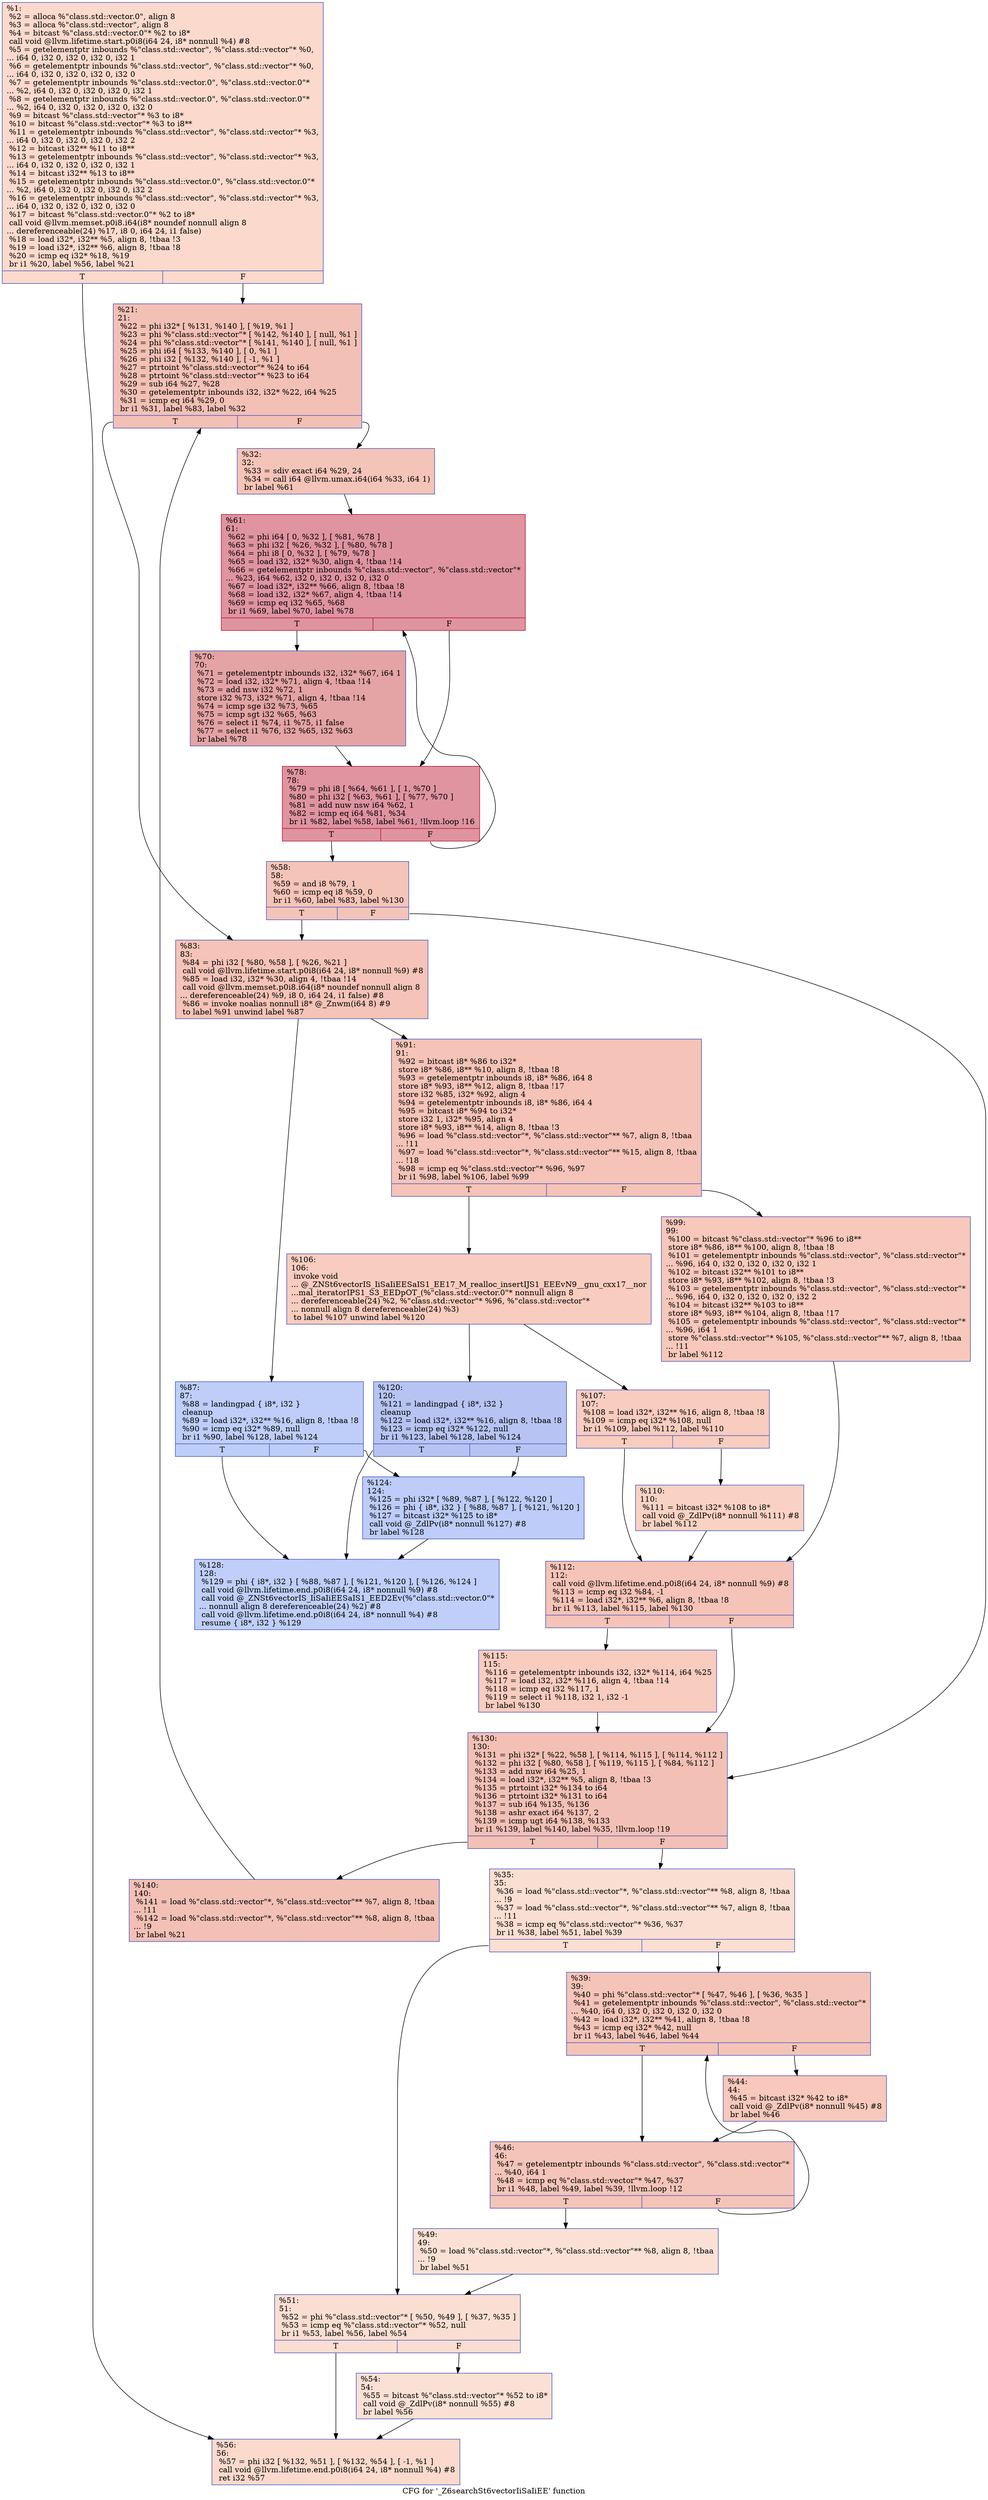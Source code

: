 digraph "CFG for '_Z6searchSt6vectorIiSaIiEE' function" {
	label="CFG for '_Z6searchSt6vectorIiSaIiEE' function";

	Node0x55dd1ea0c770 [shape=record,color="#3d50c3ff", style=filled, fillcolor="#f7ac8e70",label="{%1:\l  %2 = alloca %\"class.std::vector.0\", align 8\l  %3 = alloca %\"class.std::vector\", align 8\l  %4 = bitcast %\"class.std::vector.0\"* %2 to i8*\l  call void @llvm.lifetime.start.p0i8(i64 24, i8* nonnull %4) #8\l  %5 = getelementptr inbounds %\"class.std::vector\", %\"class.std::vector\"* %0,\l... i64 0, i32 0, i32 0, i32 0, i32 1\l  %6 = getelementptr inbounds %\"class.std::vector\", %\"class.std::vector\"* %0,\l... i64 0, i32 0, i32 0, i32 0, i32 0\l  %7 = getelementptr inbounds %\"class.std::vector.0\", %\"class.std::vector.0\"*\l... %2, i64 0, i32 0, i32 0, i32 0, i32 1\l  %8 = getelementptr inbounds %\"class.std::vector.0\", %\"class.std::vector.0\"*\l... %2, i64 0, i32 0, i32 0, i32 0, i32 0\l  %9 = bitcast %\"class.std::vector\"* %3 to i8*\l  %10 = bitcast %\"class.std::vector\"* %3 to i8**\l  %11 = getelementptr inbounds %\"class.std::vector\", %\"class.std::vector\"* %3,\l... i64 0, i32 0, i32 0, i32 0, i32 2\l  %12 = bitcast i32** %11 to i8**\l  %13 = getelementptr inbounds %\"class.std::vector\", %\"class.std::vector\"* %3,\l... i64 0, i32 0, i32 0, i32 0, i32 1\l  %14 = bitcast i32** %13 to i8**\l  %15 = getelementptr inbounds %\"class.std::vector.0\", %\"class.std::vector.0\"*\l... %2, i64 0, i32 0, i32 0, i32 0, i32 2\l  %16 = getelementptr inbounds %\"class.std::vector\", %\"class.std::vector\"* %3,\l... i64 0, i32 0, i32 0, i32 0, i32 0\l  %17 = bitcast %\"class.std::vector.0\"* %2 to i8*\l  call void @llvm.memset.p0i8.i64(i8* noundef nonnull align 8\l... dereferenceable(24) %17, i8 0, i64 24, i1 false)\l  %18 = load i32*, i32** %5, align 8, !tbaa !3\l  %19 = load i32*, i32** %6, align 8, !tbaa !8\l  %20 = icmp eq i32* %18, %19\l  br i1 %20, label %56, label %21\l|{<s0>T|<s1>F}}"];
	Node0x55dd1ea0c770:s0 -> Node0x55dd1ea0ee60;
	Node0x55dd1ea0c770:s1 -> Node0x55dd1ea0eef0;
	Node0x55dd1ea0eef0 [shape=record,color="#3d50c3ff", style=filled, fillcolor="#e5705870",label="{%21:\l21:                                               \l  %22 = phi i32* [ %131, %140 ], [ %19, %1 ]\l  %23 = phi %\"class.std::vector\"* [ %142, %140 ], [ null, %1 ]\l  %24 = phi %\"class.std::vector\"* [ %141, %140 ], [ null, %1 ]\l  %25 = phi i64 [ %133, %140 ], [ 0, %1 ]\l  %26 = phi i32 [ %132, %140 ], [ -1, %1 ]\l  %27 = ptrtoint %\"class.std::vector\"* %24 to i64\l  %28 = ptrtoint %\"class.std::vector\"* %23 to i64\l  %29 = sub i64 %27, %28\l  %30 = getelementptr inbounds i32, i32* %22, i64 %25\l  %31 = icmp eq i64 %29, 0\l  br i1 %31, label %83, label %32\l|{<s0>T|<s1>F}}"];
	Node0x55dd1ea0eef0:s0 -> Node0x55dd1ea0f8e0;
	Node0x55dd1ea0eef0:s1 -> Node0x55dd1ea0f970;
	Node0x55dd1ea0f970 [shape=record,color="#3d50c3ff", style=filled, fillcolor="#e97a5f70",label="{%32:\l32:                                               \l  %33 = sdiv exact i64 %29, 24\l  %34 = call i64 @llvm.umax.i64(i64 %33, i64 1)\l  br label %61\l}"];
	Node0x55dd1ea0f970 -> Node0x55dd1ea0fff0;
	Node0x55dd1ea100b0 [shape=record,color="#3d50c3ff", style=filled, fillcolor="#f7b59970",label="{%35:\l35:                                               \l  %36 = load %\"class.std::vector\"*, %\"class.std::vector\"** %8, align 8, !tbaa\l... !9\l  %37 = load %\"class.std::vector\"*, %\"class.std::vector\"** %7, align 8, !tbaa\l... !11\l  %38 = icmp eq %\"class.std::vector\"* %36, %37\l  br i1 %38, label %51, label %39\l|{<s0>T|<s1>F}}"];
	Node0x55dd1ea100b0:s0 -> Node0x55dd1ea10470;
	Node0x55dd1ea100b0:s1 -> Node0x55dd1ea10500;
	Node0x55dd1ea10500 [shape=record,color="#3d50c3ff", style=filled, fillcolor="#e97a5f70",label="{%39:\l39:                                               \l  %40 = phi %\"class.std::vector\"* [ %47, %46 ], [ %36, %35 ]\l  %41 = getelementptr inbounds %\"class.std::vector\", %\"class.std::vector\"*\l... %40, i64 0, i32 0, i32 0, i32 0, i32 0\l  %42 = load i32*, i32** %41, align 8, !tbaa !8\l  %43 = icmp eq i32* %42, null\l  br i1 %43, label %46, label %44\l|{<s0>T|<s1>F}}"];
	Node0x55dd1ea10500:s0 -> Node0x55dd1ea10670;
	Node0x55dd1ea10500:s1 -> Node0x55dd1ea11000;
	Node0x55dd1ea11000 [shape=record,color="#3d50c3ff", style=filled, fillcolor="#ed836670",label="{%44:\l44:                                               \l  %45 = bitcast i32* %42 to i8*\l  call void @_ZdlPv(i8* nonnull %45) #8\l  br label %46\l}"];
	Node0x55dd1ea11000 -> Node0x55dd1ea10670;
	Node0x55dd1ea10670 [shape=record,color="#3d50c3ff", style=filled, fillcolor="#e97a5f70",label="{%46:\l46:                                               \l  %47 = getelementptr inbounds %\"class.std::vector\", %\"class.std::vector\"*\l... %40, i64 1\l  %48 = icmp eq %\"class.std::vector\"* %47, %37\l  br i1 %48, label %49, label %39, !llvm.loop !12\l|{<s0>T|<s1>F}}"];
	Node0x55dd1ea10670:s0 -> Node0x55dd1ea115a0;
	Node0x55dd1ea10670:s1 -> Node0x55dd1ea10500;
	Node0x55dd1ea115a0 [shape=record,color="#3d50c3ff", style=filled, fillcolor="#f7bca170",label="{%49:\l49:                                               \l  %50 = load %\"class.std::vector\"*, %\"class.std::vector\"** %8, align 8, !tbaa\l... !9\l  br label %51\l}"];
	Node0x55dd1ea115a0 -> Node0x55dd1ea10470;
	Node0x55dd1ea10470 [shape=record,color="#3d50c3ff", style=filled, fillcolor="#f7b59970",label="{%51:\l51:                                               \l  %52 = phi %\"class.std::vector\"* [ %50, %49 ], [ %37, %35 ]\l  %53 = icmp eq %\"class.std::vector\"* %52, null\l  br i1 %53, label %56, label %54\l|{<s0>T|<s1>F}}"];
	Node0x55dd1ea10470:s0 -> Node0x55dd1ea0ee60;
	Node0x55dd1ea10470:s1 -> Node0x55dd1ea11f50;
	Node0x55dd1ea11f50 [shape=record,color="#3d50c3ff", style=filled, fillcolor="#f7bca170",label="{%54:\l54:                                               \l  %55 = bitcast %\"class.std::vector\"* %52 to i8*\l  call void @_ZdlPv(i8* nonnull %55) #8\l  br label %56\l}"];
	Node0x55dd1ea11f50 -> Node0x55dd1ea0ee60;
	Node0x55dd1ea0ee60 [shape=record,color="#3d50c3ff", style=filled, fillcolor="#f7ac8e70",label="{%56:\l56:                                               \l  %57 = phi i32 [ %132, %51 ], [ %132, %54 ], [ -1, %1 ]\l  call void @llvm.lifetime.end.p0i8(i64 24, i8* nonnull %4) #8\l  ret i32 %57\l}"];
	Node0x55dd1ea12610 [shape=record,color="#3d50c3ff", style=filled, fillcolor="#e97a5f70",label="{%58:\l58:                                               \l  %59 = and i8 %79, 1\l  %60 = icmp eq i8 %59, 0\l  br i1 %60, label %83, label %130\l|{<s0>T|<s1>F}}"];
	Node0x55dd1ea12610:s0 -> Node0x55dd1ea0f8e0;
	Node0x55dd1ea12610:s1 -> Node0x55dd1ea127b0;
	Node0x55dd1ea0fff0 [shape=record,color="#b70d28ff", style=filled, fillcolor="#b70d2870",label="{%61:\l61:                                               \l  %62 = phi i64 [ 0, %32 ], [ %81, %78 ]\l  %63 = phi i32 [ %26, %32 ], [ %80, %78 ]\l  %64 = phi i8 [ 0, %32 ], [ %79, %78 ]\l  %65 = load i32, i32* %30, align 4, !tbaa !14\l  %66 = getelementptr inbounds %\"class.std::vector\", %\"class.std::vector\"*\l... %23, i64 %62, i32 0, i32 0, i32 0, i32 0\l  %67 = load i32*, i32** %66, align 8, !tbaa !8\l  %68 = load i32, i32* %67, align 4, !tbaa !14\l  %69 = icmp eq i32 %65, %68\l  br i1 %69, label %70, label %78\l|{<s0>T|<s1>F}}"];
	Node0x55dd1ea0fff0:s0 -> Node0x55dd1ea139d0;
	Node0x55dd1ea0fff0:s1 -> Node0x55dd1ea128e0;
	Node0x55dd1ea139d0 [shape=record,color="#3d50c3ff", style=filled, fillcolor="#c32e3170",label="{%70:\l70:                                               \l  %71 = getelementptr inbounds i32, i32* %67, i64 1\l  %72 = load i32, i32* %71, align 4, !tbaa !14\l  %73 = add nsw i32 %72, 1\l  store i32 %73, i32* %71, align 4, !tbaa !14\l  %74 = icmp sge i32 %73, %65\l  %75 = icmp sgt i32 %65, %63\l  %76 = select i1 %74, i1 %75, i1 false\l  %77 = select i1 %76, i32 %65, i32 %63\l  br label %78\l}"];
	Node0x55dd1ea139d0 -> Node0x55dd1ea128e0;
	Node0x55dd1ea128e0 [shape=record,color="#b70d28ff", style=filled, fillcolor="#b70d2870",label="{%78:\l78:                                               \l  %79 = phi i8 [ %64, %61 ], [ 1, %70 ]\l  %80 = phi i32 [ %63, %61 ], [ %77, %70 ]\l  %81 = add nuw nsw i64 %62, 1\l  %82 = icmp eq i64 %81, %34\l  br i1 %82, label %58, label %61, !llvm.loop !16\l|{<s0>T|<s1>F}}"];
	Node0x55dd1ea128e0:s0 -> Node0x55dd1ea12610;
	Node0x55dd1ea128e0:s1 -> Node0x55dd1ea0fff0;
	Node0x55dd1ea0f8e0 [shape=record,color="#3d50c3ff", style=filled, fillcolor="#e8765c70",label="{%83:\l83:                                               \l  %84 = phi i32 [ %80, %58 ], [ %26, %21 ]\l  call void @llvm.lifetime.start.p0i8(i64 24, i8* nonnull %9) #8\l  %85 = load i32, i32* %30, align 4, !tbaa !14\l  call void @llvm.memset.p0i8.i64(i8* noundef nonnull align 8\l... dereferenceable(24) %9, i8 0, i64 24, i1 false) #8\l  %86 = invoke noalias nonnull i8* @_Znwm(i64 8) #9\l          to label %91 unwind label %87\l}"];
	Node0x55dd1ea0f8e0 -> Node0x55dd1ea14800;
	Node0x55dd1ea0f8e0 -> Node0x55dd1ea14850;
	Node0x55dd1ea14850 [shape=record,color="#3d50c3ff", style=filled, fillcolor="#6c8ff170",label="{%87:\l87:                                               \l  %88 = landingpad \{ i8*, i32 \}\l          cleanup\l  %89 = load i32*, i32** %16, align 8, !tbaa !8\l  %90 = icmp eq i32* %89, null\l  br i1 %90, label %128, label %124\l|{<s0>T|<s1>F}}"];
	Node0x55dd1ea14850:s0 -> Node0x55dd1ea14b80;
	Node0x55dd1ea14850:s1 -> Node0x55dd1ea14bd0;
	Node0x55dd1ea14800 [shape=record,color="#3d50c3ff", style=filled, fillcolor="#e8765c70",label="{%91:\l91:                                               \l  %92 = bitcast i8* %86 to i32*\l  store i8* %86, i8** %10, align 8, !tbaa !8\l  %93 = getelementptr inbounds i8, i8* %86, i64 8\l  store i8* %93, i8** %12, align 8, !tbaa !17\l  store i32 %85, i32* %92, align 4\l  %94 = getelementptr inbounds i8, i8* %86, i64 4\l  %95 = bitcast i8* %94 to i32*\l  store i32 1, i32* %95, align 4\l  store i8* %93, i8** %14, align 8, !tbaa !3\l  %96 = load %\"class.std::vector\"*, %\"class.std::vector\"** %7, align 8, !tbaa\l... !11\l  %97 = load %\"class.std::vector\"*, %\"class.std::vector\"** %15, align 8, !tbaa\l... !18\l  %98 = icmp eq %\"class.std::vector\"* %96, %97\l  br i1 %98, label %106, label %99\l|{<s0>T|<s1>F}}"];
	Node0x55dd1ea14800:s0 -> Node0x55dd1ea16110;
	Node0x55dd1ea14800:s1 -> Node0x55dd1ea161a0;
	Node0x55dd1ea161a0 [shape=record,color="#3d50c3ff", style=filled, fillcolor="#ed836670",label="{%99:\l99:                                               \l  %100 = bitcast %\"class.std::vector\"* %96 to i8**\l  store i8* %86, i8** %100, align 8, !tbaa !8\l  %101 = getelementptr inbounds %\"class.std::vector\", %\"class.std::vector\"*\l... %96, i64 0, i32 0, i32 0, i32 0, i32 1\l  %102 = bitcast i32** %101 to i8**\l  store i8* %93, i8** %102, align 8, !tbaa !3\l  %103 = getelementptr inbounds %\"class.std::vector\", %\"class.std::vector\"*\l... %96, i64 0, i32 0, i32 0, i32 0, i32 2\l  %104 = bitcast i32** %103 to i8**\l  store i8* %93, i8** %104, align 8, !tbaa !17\l  %105 = getelementptr inbounds %\"class.std::vector\", %\"class.std::vector\"*\l... %96, i64 1\l  store %\"class.std::vector\"* %105, %\"class.std::vector\"** %7, align 8, !tbaa\l... !11\l  br label %112\l}"];
	Node0x55dd1ea161a0 -> Node0x55dd1ea16f60;
	Node0x55dd1ea16110 [shape=record,color="#3d50c3ff", style=filled, fillcolor="#f08b6e70",label="{%106:\l106:                                              \l  invoke void\l... @_ZNSt6vectorIS_IiSaIiEESaIS1_EE17_M_realloc_insertIJS1_EEEvN9__gnu_cxx17__nor\l...mal_iteratorIPS1_S3_EEDpOT_(%\"class.std::vector.0\"* nonnull align 8\l... dereferenceable(24) %2, %\"class.std::vector\"* %96, %\"class.std::vector\"*\l... nonnull align 8 dereferenceable(24) %3)\l          to label %107 unwind label %120\l}"];
	Node0x55dd1ea16110 -> Node0x55dd1ea170f0;
	Node0x55dd1ea16110 -> Node0x55dd1ea17140;
	Node0x55dd1ea170f0 [shape=record,color="#3d50c3ff", style=filled, fillcolor="#f08b6e70",label="{%107:\l107:                                              \l  %108 = load i32*, i32** %16, align 8, !tbaa !8\l  %109 = icmp eq i32* %108, null\l  br i1 %109, label %112, label %110\l|{<s0>T|<s1>F}}"];
	Node0x55dd1ea170f0:s0 -> Node0x55dd1ea16f60;
	Node0x55dd1ea170f0:s1 -> Node0x55dd1ea17620;
	Node0x55dd1ea17620 [shape=record,color="#3d50c3ff", style=filled, fillcolor="#f4987a70",label="{%110:\l110:                                              \l  %111 = bitcast i32* %108 to i8*\l  call void @_ZdlPv(i8* nonnull %111) #8\l  br label %112\l}"];
	Node0x55dd1ea17620 -> Node0x55dd1ea16f60;
	Node0x55dd1ea16f60 [shape=record,color="#3d50c3ff", style=filled, fillcolor="#e8765c70",label="{%112:\l112:                                              \l  call void @llvm.lifetime.end.p0i8(i64 24, i8* nonnull %9) #8\l  %113 = icmp eq i32 %84, -1\l  %114 = load i32*, i32** %6, align 8, !tbaa !8\l  br i1 %113, label %115, label %130\l|{<s0>T|<s1>F}}"];
	Node0x55dd1ea16f60:s0 -> Node0x55dd1ea17ba0;
	Node0x55dd1ea16f60:s1 -> Node0x55dd1ea127b0;
	Node0x55dd1ea17ba0 [shape=record,color="#3d50c3ff", style=filled, fillcolor="#f08b6e70",label="{%115:\l115:                                              \l  %116 = getelementptr inbounds i32, i32* %114, i64 %25\l  %117 = load i32, i32* %116, align 4, !tbaa !14\l  %118 = icmp eq i32 %117, 1\l  %119 = select i1 %118, i32 1, i32 -1\l  br label %130\l}"];
	Node0x55dd1ea17ba0 -> Node0x55dd1ea127b0;
	Node0x55dd1ea17140 [shape=record,color="#3d50c3ff", style=filled, fillcolor="#5b7ae570",label="{%120:\l120:                                              \l  %121 = landingpad \{ i8*, i32 \}\l          cleanup\l  %122 = load i32*, i32** %16, align 8, !tbaa !8\l  %123 = icmp eq i32* %122, null\l  br i1 %123, label %128, label %124\l|{<s0>T|<s1>F}}"];
	Node0x55dd1ea17140:s0 -> Node0x55dd1ea14b80;
	Node0x55dd1ea17140:s1 -> Node0x55dd1ea14bd0;
	Node0x55dd1ea14bd0 [shape=record,color="#3d50c3ff", style=filled, fillcolor="#6a8bef70",label="{%124:\l124:                                              \l  %125 = phi i32* [ %89, %87 ], [ %122, %120 ]\l  %126 = phi \{ i8*, i32 \} [ %88, %87 ], [ %121, %120 ]\l  %127 = bitcast i32* %125 to i8*\l  call void @_ZdlPv(i8* nonnull %127) #8\l  br label %128\l}"];
	Node0x55dd1ea14bd0 -> Node0x55dd1ea14b80;
	Node0x55dd1ea14b80 [shape=record,color="#3d50c3ff", style=filled, fillcolor="#7093f370",label="{%128:\l128:                                              \l  %129 = phi \{ i8*, i32 \} [ %88, %87 ], [ %121, %120 ], [ %126, %124 ]\l  call void @llvm.lifetime.end.p0i8(i64 24, i8* nonnull %9) #8\l  call void @_ZNSt6vectorIS_IiSaIiEESaIS1_EED2Ev(%\"class.std::vector.0\"*\l... nonnull align 8 dereferenceable(24) %2) #8\l  call void @llvm.lifetime.end.p0i8(i64 24, i8* nonnull %4) #8\l  resume \{ i8*, i32 \} %129\l}"];
	Node0x55dd1ea127b0 [shape=record,color="#3d50c3ff", style=filled, fillcolor="#e5705870",label="{%130:\l130:                                              \l  %131 = phi i32* [ %22, %58 ], [ %114, %115 ], [ %114, %112 ]\l  %132 = phi i32 [ %80, %58 ], [ %119, %115 ], [ %84, %112 ]\l  %133 = add nuw i64 %25, 1\l  %134 = load i32*, i32** %5, align 8, !tbaa !3\l  %135 = ptrtoint i32* %134 to i64\l  %136 = ptrtoint i32* %131 to i64\l  %137 = sub i64 %135, %136\l  %138 = ashr exact i64 %137, 2\l  %139 = icmp ugt i64 %138, %133\l  br i1 %139, label %140, label %35, !llvm.loop !19\l|{<s0>T|<s1>F}}"];
	Node0x55dd1ea127b0:s0 -> Node0x55dd1ea0f030;
	Node0x55dd1ea127b0:s1 -> Node0x55dd1ea100b0;
	Node0x55dd1ea0f030 [shape=record,color="#3d50c3ff", style=filled, fillcolor="#e5705870",label="{%140:\l140:                                              \l  %141 = load %\"class.std::vector\"*, %\"class.std::vector\"** %7, align 8, !tbaa\l... !11\l  %142 = load %\"class.std::vector\"*, %\"class.std::vector\"** %8, align 8, !tbaa\l... !9\l  br label %21\l}"];
	Node0x55dd1ea0f030 -> Node0x55dd1ea0eef0;
}
